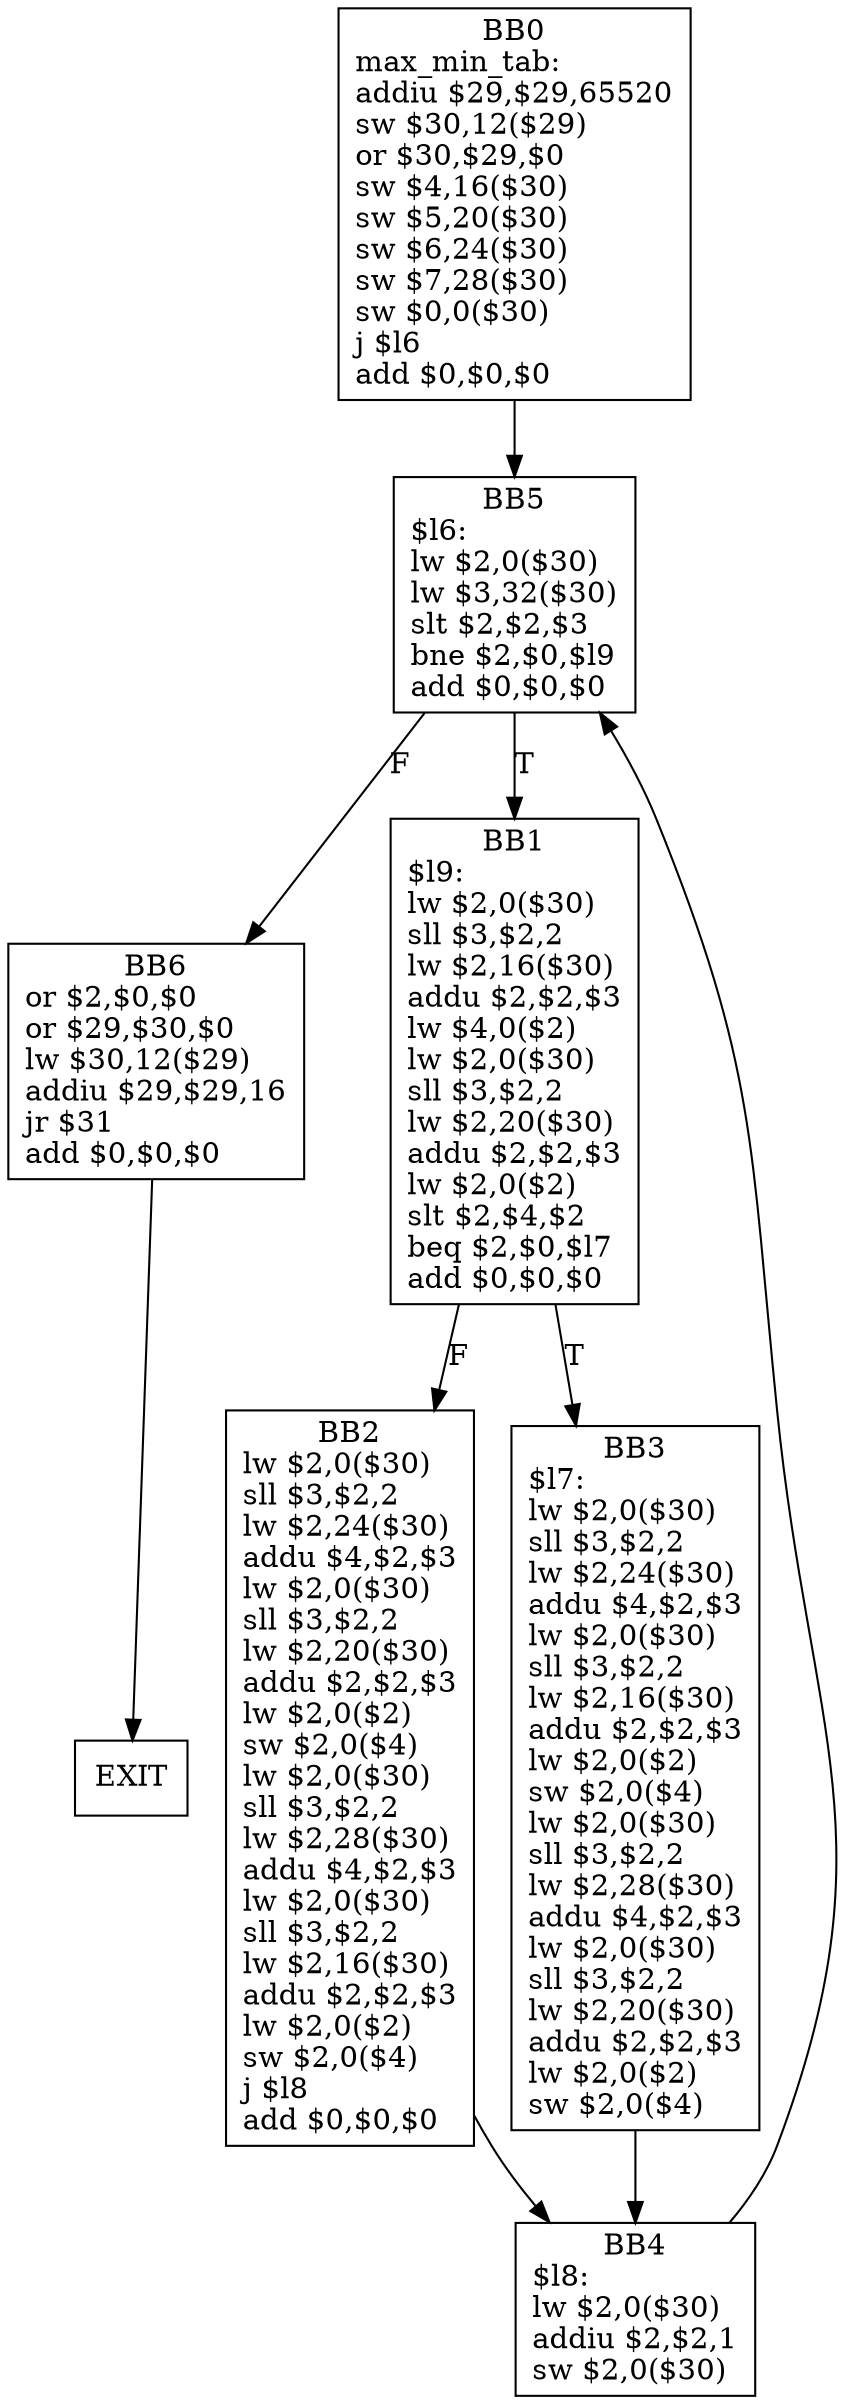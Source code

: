 digraph G1 {
node [shape = box];
BB0 [label = "BB0\nmax_min_tab:\laddiu $29,$29,65520\lsw $30,12($29)\lor $30,$29,$0\lsw $4,16($30)\lsw $5,20($30)\lsw $6,24($30)\lsw $7,28($30)\lsw $0,0($30)\lj $l6\ladd $0,$0,$0\l"] ;
BB0 -> BB5 [style = filled, label = ""];
BB5 [label = "BB5\n$l6:\llw $2,0($30)\llw $3,32($30)\lslt $2,$2,$3\lbne $2,$0,$l9\ladd $0,$0,$0\l"] ;
BB5 -> BB6 [style = filled, label = "F"];
BB5 -> BB1[style = filled, label = "T"];
BB6 [label = "BB6\nor $2,$0,$0\lor $29,$30,$0\llw $30,12($29)\laddiu $29,$29,16\ljr $31\ladd $0,$0,$0\l"] ;
BB6 -> EXIT  [style = filled, label = ""];
BB1 [label = "BB1\n$l9:\llw $2,0($30)\lsll $3,$2,2\llw $2,16($30)\laddu $2,$2,$3\llw $4,0($2)\llw $2,0($30)\lsll $3,$2,2\llw $2,20($30)\laddu $2,$2,$3\llw $2,0($2)\lslt $2,$4,$2\lbeq $2,$0,$l7\ladd $0,$0,$0\l"] ;
BB1 -> BB2 [style = filled, label = "F"];
BB1 -> BB3[style = filled, label = "T"];
BB2 [label = "BB2\nlw $2,0($30)\lsll $3,$2,2\llw $2,24($30)\laddu $4,$2,$3\llw $2,0($30)\lsll $3,$2,2\llw $2,20($30)\laddu $2,$2,$3\llw $2,0($2)\lsw $2,0($4)\llw $2,0($30)\lsll $3,$2,2\llw $2,28($30)\laddu $4,$2,$3\llw $2,0($30)\lsll $3,$2,2\llw $2,16($30)\laddu $2,$2,$3\llw $2,0($2)\lsw $2,0($4)\lj $l8\ladd $0,$0,$0\l"] ;
BB2 -> BB4 [style = filled, label = ""];
BB4 [label = "BB4\n$l8:\llw $2,0($30)\laddiu $2,$2,1\lsw $2,0($30)\l"] ;
BB4 -> BB5 [style = filled, label = ""];
BB3 [label = "BB3\n$l7:\llw $2,0($30)\lsll $3,$2,2\llw $2,24($30)\laddu $4,$2,$3\llw $2,0($30)\lsll $3,$2,2\llw $2,16($30)\laddu $2,$2,$3\llw $2,0($2)\lsw $2,0($4)\llw $2,0($30)\lsll $3,$2,2\llw $2,28($30)\laddu $4,$2,$3\llw $2,0($30)\lsll $3,$2,2\llw $2,20($30)\laddu $2,$2,$3\llw $2,0($2)\lsw $2,0($4)\l"] ;
BB3 -> BB4 [style = filled, label = ""];
}
